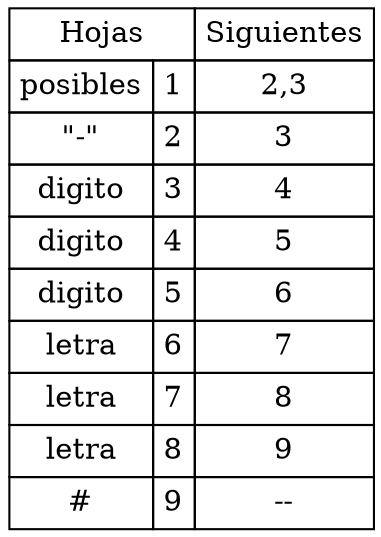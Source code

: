 digraph tablaSiguientes {
abc [shape=none, margin=0, label=<
<TABLE BORDER="0" CELLBORDER="1" CELLSPACING="0" CELLPADDING="4">
<TR>
<TD COLSPAN="2">Hojas</TD>
<TD>Siguientes</TD>
</TR>
<TR>
<TD>posibles</TD>
<TD>1</TD>
<TD>2,3</TD>
</TR>
<TR>
<TD>"-"</TD>
<TD>2</TD>
<TD>3</TD>
</TR>
<TR>
<TD>digito</TD>
<TD>3</TD>
<TD>4</TD>
</TR>
<TR>
<TD>digito</TD>
<TD>4</TD>
<TD>5</TD>
</TR>
<TR>
<TD>digito</TD>
<TD>5</TD>
<TD>6</TD>
</TR>
<TR>
<TD>letra</TD>
<TD>6</TD>
<TD>7</TD>
</TR>
<TR>
<TD>letra</TD>
<TD>7</TD>
<TD>8</TD>
</TR>
<TR>
<TD>letra</TD>
<TD>8</TD>
<TD>9</TD>
</TR>
<TR>
<TD>#</TD>
<TD>9</TD>
<TD>--</TD>
</TR>
</TABLE>>];
}